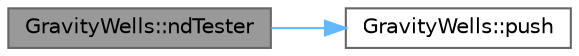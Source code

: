 digraph "GravityWells::ndTester"
{
 // LATEX_PDF_SIZE
  bgcolor="transparent";
  edge [fontname=Helvetica,fontsize=10,labelfontname=Helvetica,labelfontsize=10];
  node [fontname=Helvetica,fontsize=10,shape=box,height=0.2,width=0.4];
  rankdir="LR";
  Node1 [id="Node000001",label="GravityWells::ndTester",height=0.2,width=0.4,color="gray40", fillcolor="grey60", style="filled", fontcolor="black",tooltip=" "];
  Node1 -> Node2 [id="edge1_Node000001_Node000002",color="steelblue1",style="solid",tooltip=" "];
  Node2 [id="Node000002",label="GravityWells::push",height=0.2,width=0.4,color="grey40", fillcolor="white", style="filled",URL="$class_gravity_wells.html#a0b7802e5e90c3c6070476dc05426f0b3",tooltip=" "];
}
